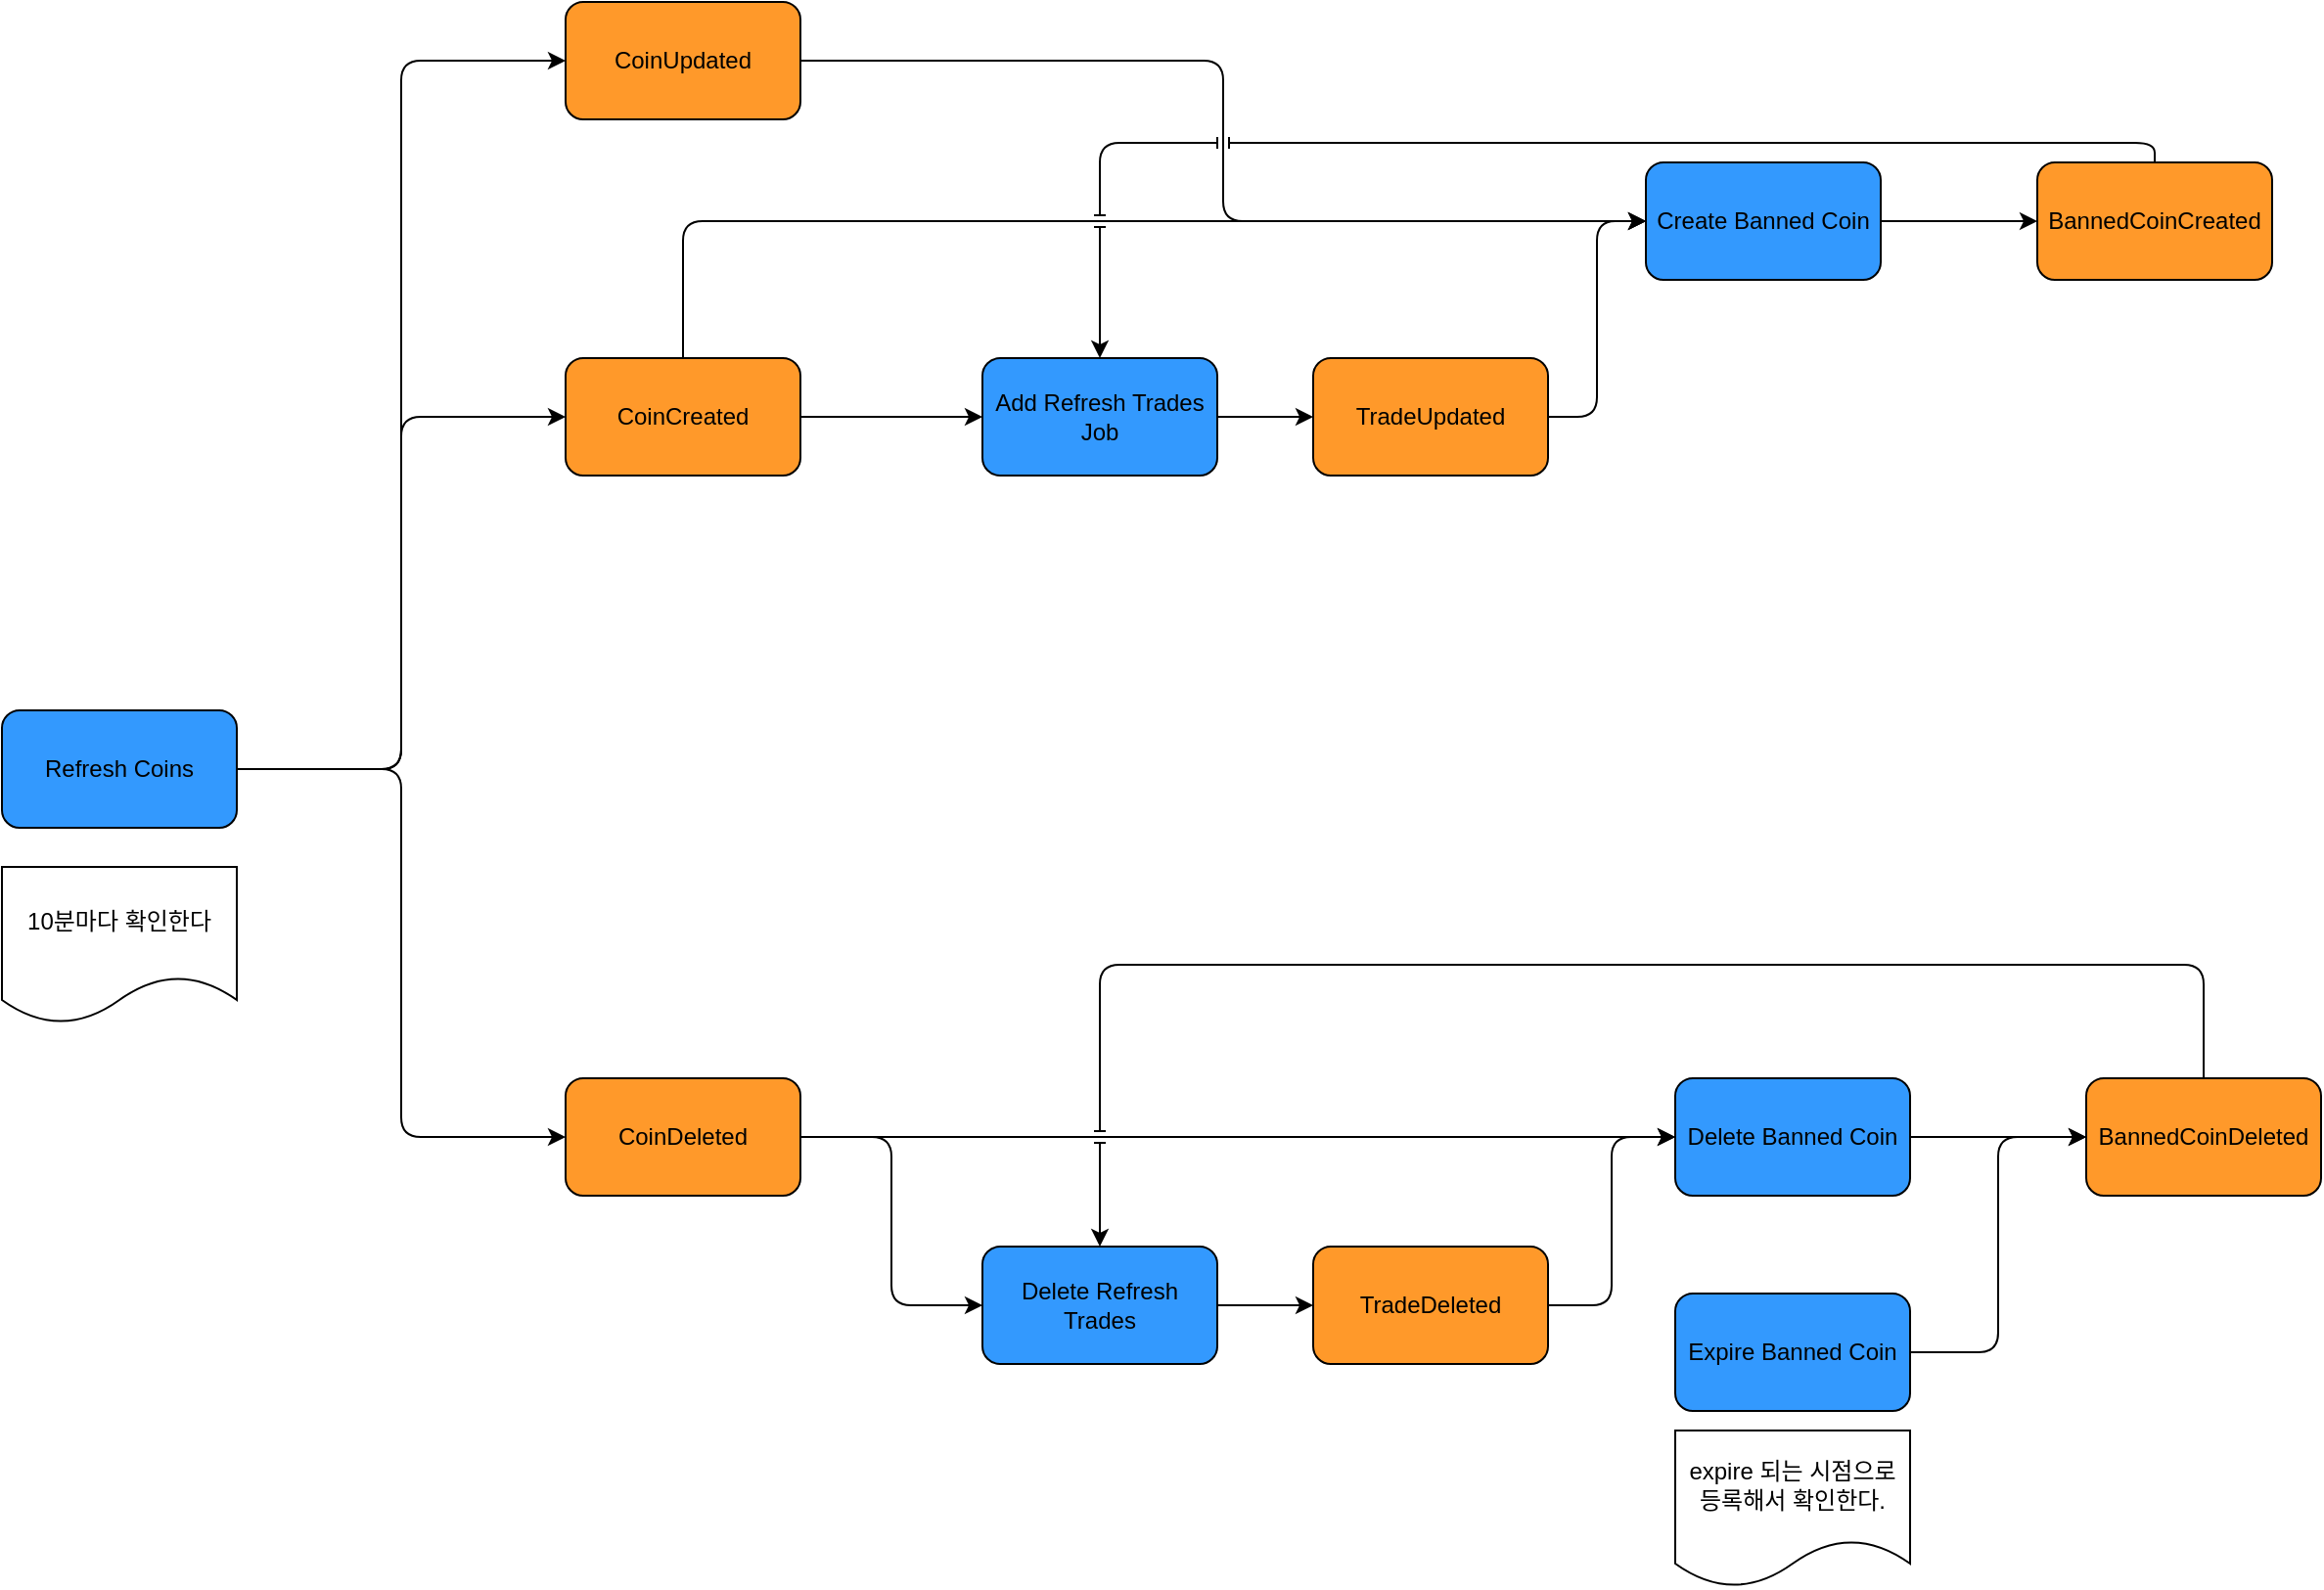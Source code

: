 <mxfile>
    <diagram id="l0viTIO8WPynaM2URvki" name="Page-1">
        <mxGraphModel dx="1626" dy="949" grid="0" gridSize="10" guides="1" tooltips="1" connect="1" arrows="1" fold="1" page="1" pageScale="1" pageWidth="850" pageHeight="1100" math="0" shadow="0">
            <root>
                <mxCell id="0"/>
                <mxCell id="1" parent="0"/>
                <mxCell id="9" style="edgeStyle=orthogonalEdgeStyle;html=1;exitX=1;exitY=0.5;exitDx=0;exitDy=0;entryX=0;entryY=0.5;entryDx=0;entryDy=0;strokeColor=default;rounded=1;jumpStyle=arc;" parent="1" source="3" target="4" edge="1">
                    <mxGeometry relative="1" as="geometry">
                        <mxPoint x="220" y="109" as="sourcePoint"/>
                        <mxPoint x="340" y="269" as="targetPoint"/>
                    </mxGeometry>
                </mxCell>
                <mxCell id="10" style="edgeStyle=orthogonalEdgeStyle;rounded=1;jumpStyle=arc;html=1;exitX=1;exitY=0.5;exitDx=0;exitDy=0;entryX=0;entryY=0.5;entryDx=0;entryDy=0;strokeColor=default;" parent="1" source="3" target="5" edge="1">
                    <mxGeometry relative="1" as="geometry">
                        <mxPoint x="220" y="109" as="sourcePoint"/>
                        <mxPoint x="340" y="189" as="targetPoint"/>
                    </mxGeometry>
                </mxCell>
                <mxCell id="18" style="edgeStyle=orthogonalEdgeStyle;rounded=1;jumpStyle=arc;html=1;exitX=1;exitY=0.5;exitDx=0;exitDy=0;entryX=0;entryY=0.5;entryDx=0;entryDy=0;strokeColor=default;" parent="1" source="3" target="16" edge="1">
                    <mxGeometry relative="1" as="geometry">
                        <mxPoint x="220" y="109" as="sourcePoint"/>
                        <mxPoint x="340" y="349" as="targetPoint"/>
                    </mxGeometry>
                </mxCell>
                <mxCell id="3" value="Refresh Coins" style="rounded=1;whiteSpace=wrap;html=1;fillColor=#3399fe;fontColor=#000000;" parent="1" vertex="1">
                    <mxGeometry x="70" y="400" width="120" height="60" as="geometry"/>
                </mxCell>
                <mxCell id="50" style="edgeStyle=orthogonalEdgeStyle;jumpStyle=arc;html=1;exitX=0.5;exitY=0;exitDx=0;exitDy=0;entryX=0;entryY=0.5;entryDx=0;entryDy=0;" parent="1" source="4" target="35" edge="1">
                    <mxGeometry relative="1" as="geometry"/>
                </mxCell>
                <mxCell id="61" style="edgeStyle=orthogonalEdgeStyle;jumpStyle=line;html=1;exitX=1;exitY=0.5;exitDx=0;exitDy=0;entryX=0;entryY=0.5;entryDx=0;entryDy=0;" parent="1" source="4" target="59" edge="1">
                    <mxGeometry relative="1" as="geometry"/>
                </mxCell>
                <mxCell id="4" value="CoinCreated" style="rounded=1;whiteSpace=wrap;html=1;fillColor=#ff992a;fontColor=#000000;" parent="1" vertex="1">
                    <mxGeometry x="358" y="220" width="120" height="60" as="geometry"/>
                </mxCell>
                <mxCell id="48" style="edgeStyle=orthogonalEdgeStyle;html=1;exitX=1;exitY=0.5;exitDx=0;exitDy=0;entryX=0;entryY=0.5;entryDx=0;entryDy=0;jumpStyle=arc;" parent="1" source="5" target="41" edge="1">
                    <mxGeometry relative="1" as="geometry">
                        <mxPoint x="495" y="478" as="targetPoint"/>
                    </mxGeometry>
                </mxCell>
                <mxCell id="62" style="edgeStyle=orthogonalEdgeStyle;jumpStyle=line;html=1;exitX=1;exitY=0.5;exitDx=0;exitDy=0;entryX=0;entryY=0.5;entryDx=0;entryDy=0;" parent="1" source="5" target="60" edge="1">
                    <mxGeometry relative="1" as="geometry"/>
                </mxCell>
                <mxCell id="5" value="CoinDeleted" style="rounded=1;whiteSpace=wrap;html=1;fillColor=#ff992a;fontColor=#000000;" parent="1" vertex="1">
                    <mxGeometry x="358" y="588" width="120" height="60" as="geometry"/>
                </mxCell>
                <mxCell id="47" style="edgeStyle=orthogonalEdgeStyle;jumpStyle=arc;html=1;exitX=1;exitY=0.5;exitDx=0;exitDy=0;entryX=0;entryY=0.5;entryDx=0;entryDy=0;" parent="1" source="12" target="35" edge="1">
                    <mxGeometry relative="1" as="geometry"/>
                </mxCell>
                <mxCell id="12" value="TradeUpdated" style="rounded=1;whiteSpace=wrap;html=1;fillColor=#ff992a;fontColor=#000000;" parent="1" vertex="1">
                    <mxGeometry x="740" y="220" width="120" height="60" as="geometry"/>
                </mxCell>
                <mxCell id="56" style="edgeStyle=orthogonalEdgeStyle;jumpStyle=arc;html=1;exitX=1;exitY=0.5;exitDx=0;exitDy=0;entryX=0;entryY=0.5;entryDx=0;entryDy=0;" parent="1" source="16" target="35" edge="1">
                    <mxGeometry relative="1" as="geometry"/>
                </mxCell>
                <mxCell id="16" value="CoinUpdated" style="rounded=1;whiteSpace=wrap;html=1;fillColor=#ff992a;fontColor=#000000;" parent="1" vertex="1">
                    <mxGeometry x="358" y="38" width="120" height="60" as="geometry"/>
                </mxCell>
                <mxCell id="52" style="edgeStyle=orthogonalEdgeStyle;jumpStyle=arc;html=1;exitX=1;exitY=0.5;exitDx=0;exitDy=0;entryX=0;entryY=0.5;entryDx=0;entryDy=0;" parent="1" source="21" target="41" edge="1">
                    <mxGeometry relative="1" as="geometry"/>
                </mxCell>
                <mxCell id="21" value="TradeDeleted" style="rounded=1;whiteSpace=wrap;html=1;fillColor=#ff992a;fontColor=#000000;" parent="1" vertex="1">
                    <mxGeometry x="740" y="674" width="120" height="60" as="geometry"/>
                </mxCell>
                <mxCell id="44" style="edgeStyle=orthogonalEdgeStyle;jumpStyle=arc;html=1;exitX=1;exitY=0.5;exitDx=0;exitDy=0;entryX=0;entryY=0.5;entryDx=0;entryDy=0;" parent="1" source="25" target="39" edge="1">
                    <mxGeometry relative="1" as="geometry"/>
                </mxCell>
                <mxCell id="25" value="Expire Banned Coin" style="rounded=1;whiteSpace=wrap;html=1;fillColor=#3399fe;fontColor=#000000;" parent="1" vertex="1">
                    <mxGeometry x="925" y="698" width="120" height="60" as="geometry"/>
                </mxCell>
                <mxCell id="36" style="edgeStyle=orthogonalEdgeStyle;html=1;exitX=1;exitY=0.5;exitDx=0;exitDy=0;entryX=0;entryY=0.5;entryDx=0;entryDy=0;jumpStyle=arc;" parent="1" source="35" target="37" edge="1">
                    <mxGeometry relative="1" as="geometry">
                        <mxPoint x="1080" as="targetPoint"/>
                    </mxGeometry>
                </mxCell>
                <mxCell id="35" value="Create Banned Coin" style="rounded=1;whiteSpace=wrap;html=1;fillColor=#3399fe;fontColor=#000000;" parent="1" vertex="1">
                    <mxGeometry x="910" y="120" width="120" height="60" as="geometry"/>
                </mxCell>
                <mxCell id="68" style="edgeStyle=orthogonalEdgeStyle;jumpStyle=line;html=1;exitX=0.5;exitY=0;exitDx=0;exitDy=0;entryX=0.5;entryY=0;entryDx=0;entryDy=0;" parent="1" source="37" target="59" edge="1">
                    <mxGeometry relative="1" as="geometry"/>
                </mxCell>
                <mxCell id="37" value="BannedCoinCreated" style="rounded=1;whiteSpace=wrap;html=1;fillColor=#ff992a;fontColor=#000000;" parent="1" vertex="1">
                    <mxGeometry x="1110" y="120" width="120" height="60" as="geometry"/>
                </mxCell>
                <mxCell id="65" style="edgeStyle=orthogonalEdgeStyle;jumpStyle=line;html=1;exitX=0.5;exitY=0;exitDx=0;exitDy=0;entryX=0.5;entryY=0;entryDx=0;entryDy=0;" parent="1" source="39" target="60" edge="1">
                    <mxGeometry relative="1" as="geometry">
                        <Array as="points">
                            <mxPoint x="1195" y="530"/>
                            <mxPoint x="631" y="530"/>
                        </Array>
                    </mxGeometry>
                </mxCell>
                <mxCell id="39" value="BannedCoinDeleted" style="rounded=1;whiteSpace=wrap;html=1;fillColor=#ff992a;fontColor=#000000;" parent="1" vertex="1">
                    <mxGeometry x="1135" y="588" width="120" height="60" as="geometry"/>
                </mxCell>
                <mxCell id="42" style="edgeStyle=orthogonalEdgeStyle;jumpStyle=arc;html=1;exitX=1;exitY=0.5;exitDx=0;exitDy=0;entryX=0;entryY=0.5;entryDx=0;entryDy=0;" parent="1" source="41" target="39" edge="1">
                    <mxGeometry relative="1" as="geometry"/>
                </mxCell>
                <mxCell id="41" value="Delete Banned Coin" style="rounded=1;whiteSpace=wrap;html=1;fillColor=#3399fe;fontColor=#000000;" parent="1" vertex="1">
                    <mxGeometry x="925" y="588" width="120" height="60" as="geometry"/>
                </mxCell>
                <mxCell id="53" value="10분마다 확인한다" style="shape=document;whiteSpace=wrap;html=1;boundedLbl=1;" parent="1" vertex="1">
                    <mxGeometry x="70" y="480" width="120" height="80" as="geometry"/>
                </mxCell>
                <mxCell id="54" value="expire 되는 시점으로 등록해서 확인한다." style="shape=document;whiteSpace=wrap;html=1;boundedLbl=1;" parent="1" vertex="1">
                    <mxGeometry x="925" y="768" width="120" height="80" as="geometry"/>
                </mxCell>
                <mxCell id="63" style="edgeStyle=orthogonalEdgeStyle;jumpStyle=line;html=1;exitX=1;exitY=0.5;exitDx=0;exitDy=0;entryX=0;entryY=0.5;entryDx=0;entryDy=0;" parent="1" source="59" target="12" edge="1">
                    <mxGeometry relative="1" as="geometry"/>
                </mxCell>
                <mxCell id="59" value="Add Refresh Trades Job" style="rounded=1;whiteSpace=wrap;html=1;fillColor=#3399fe;fontColor=#000000;" parent="1" vertex="1">
                    <mxGeometry x="571" y="220" width="120" height="60" as="geometry"/>
                </mxCell>
                <mxCell id="64" style="edgeStyle=orthogonalEdgeStyle;jumpStyle=line;html=1;entryX=0;entryY=0.5;entryDx=0;entryDy=0;exitX=1;exitY=0.5;exitDx=0;exitDy=0;" parent="1" source="60" target="21" edge="1">
                    <mxGeometry relative="1" as="geometry">
                        <mxPoint x="802" y="535" as="sourcePoint"/>
                    </mxGeometry>
                </mxCell>
                <mxCell id="60" value="Delete Refresh Trades" style="rounded=1;whiteSpace=wrap;html=1;fillColor=#3399fe;fontColor=#000000;" parent="1" vertex="1">
                    <mxGeometry x="571" y="674" width="120" height="60" as="geometry"/>
                </mxCell>
            </root>
        </mxGraphModel>
    </diagram>
</mxfile>